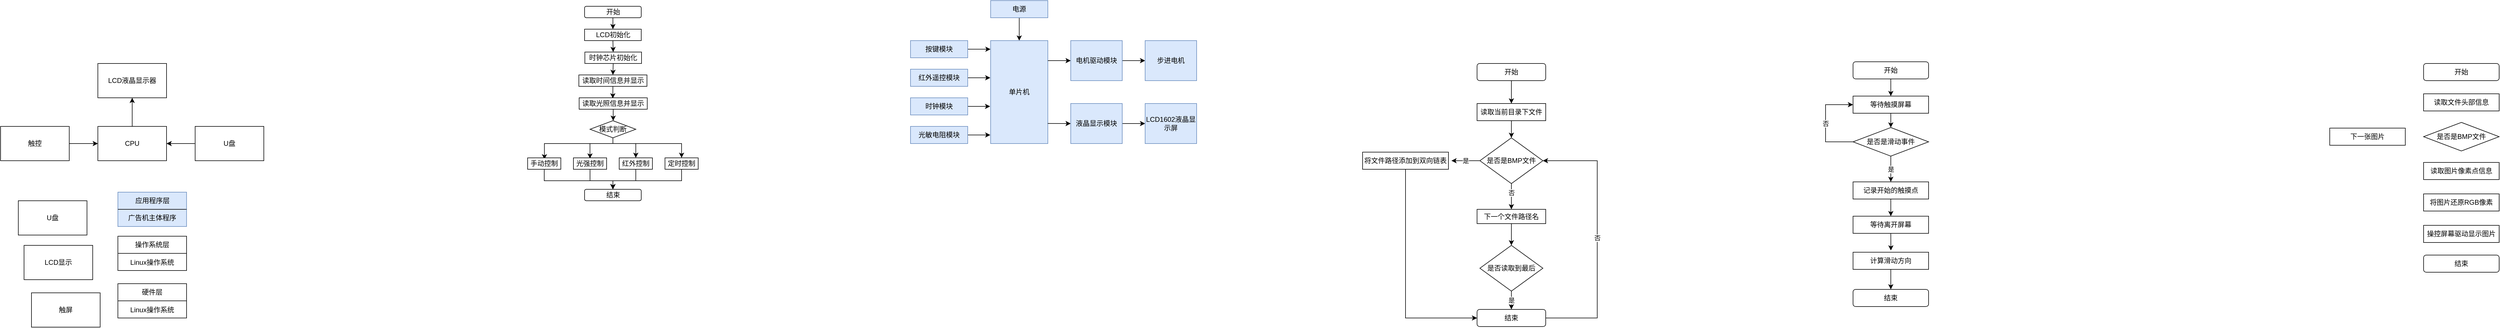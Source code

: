 <mxfile version="21.2.7" type="github">
  <diagram name="第 1 页" id="1pbirYVuTmxY0LQ_dK6s">
    <mxGraphModel dx="950" dy="521" grid="1" gridSize="10" guides="1" tooltips="1" connect="1" arrows="1" fold="1" page="1" pageScale="1" pageWidth="827" pageHeight="1169" background="none" math="0" shadow="0">
      <root>
        <mxCell id="0" />
        <mxCell id="1" parent="0" />
        <mxCell id="Xl7vxDRYbt0s1qtZBpX_-1" value="LCD液晶显示器" style="rounded=0;whiteSpace=wrap;html=1;" parent="1" vertex="1">
          <mxGeometry x="340" y="200" width="120" height="60" as="geometry" />
        </mxCell>
        <mxCell id="Xl7vxDRYbt0s1qtZBpX_-4" style="edgeStyle=orthogonalEdgeStyle;rounded=0;orthogonalLoop=1;jettySize=auto;html=1;exitX=0.5;exitY=0;exitDx=0;exitDy=0;entryX=0.5;entryY=1;entryDx=0;entryDy=0;" parent="1" source="Xl7vxDRYbt0s1qtZBpX_-3" target="Xl7vxDRYbt0s1qtZBpX_-1" edge="1">
          <mxGeometry relative="1" as="geometry" />
        </mxCell>
        <mxCell id="Xl7vxDRYbt0s1qtZBpX_-3" value="CPU" style="rounded=0;whiteSpace=wrap;html=1;" parent="1" vertex="1">
          <mxGeometry x="340" y="310" width="120" height="60" as="geometry" />
        </mxCell>
        <mxCell id="Xl7vxDRYbt0s1qtZBpX_-8" style="edgeStyle=orthogonalEdgeStyle;rounded=0;orthogonalLoop=1;jettySize=auto;html=1;exitX=1;exitY=0.5;exitDx=0;exitDy=0;entryX=0;entryY=0.5;entryDx=0;entryDy=0;" parent="1" source="Xl7vxDRYbt0s1qtZBpX_-5" target="Xl7vxDRYbt0s1qtZBpX_-3" edge="1">
          <mxGeometry relative="1" as="geometry" />
        </mxCell>
        <mxCell id="Xl7vxDRYbt0s1qtZBpX_-5" value="触控" style="rounded=0;whiteSpace=wrap;html=1;" parent="1" vertex="1">
          <mxGeometry x="170" y="310" width="120" height="60" as="geometry" />
        </mxCell>
        <mxCell id="Xl7vxDRYbt0s1qtZBpX_-7" style="edgeStyle=orthogonalEdgeStyle;rounded=0;orthogonalLoop=1;jettySize=auto;html=1;exitX=0;exitY=0.5;exitDx=0;exitDy=0;" parent="1" source="Xl7vxDRYbt0s1qtZBpX_-6" target="Xl7vxDRYbt0s1qtZBpX_-3" edge="1">
          <mxGeometry relative="1" as="geometry" />
        </mxCell>
        <mxCell id="Xl7vxDRYbt0s1qtZBpX_-6" value="U盘" style="rounded=0;whiteSpace=wrap;html=1;" parent="1" vertex="1">
          <mxGeometry x="510" y="310" width="120" height="60" as="geometry" />
        </mxCell>
        <mxCell id="S_i-ToaBZ4BGEfhSy9do-2" value="" style="rounded=0;whiteSpace=wrap;html=1;fillColor=#dae8fc;strokeColor=#6c8ebf;" parent="1" vertex="1">
          <mxGeometry x="375" y="425" width="120" height="60" as="geometry" />
        </mxCell>
        <mxCell id="S_i-ToaBZ4BGEfhSy9do-4" value="LCD显示" style="rounded=0;whiteSpace=wrap;html=1;" parent="1" vertex="1">
          <mxGeometry x="211" y="518" width="120" height="60" as="geometry" />
        </mxCell>
        <mxCell id="S_i-ToaBZ4BGEfhSy9do-7" value="U盘" style="rounded=0;whiteSpace=wrap;html=1;" parent="1" vertex="1">
          <mxGeometry x="201" y="440" width="120" height="60" as="geometry" />
        </mxCell>
        <mxCell id="S_i-ToaBZ4BGEfhSy9do-8" value="触屏" style="rounded=0;whiteSpace=wrap;html=1;" parent="1" vertex="1">
          <mxGeometry x="224" y="601" width="120" height="60" as="geometry" />
        </mxCell>
        <mxCell id="S_i-ToaBZ4BGEfhSy9do-10" value="" style="endArrow=none;html=1;rounded=0;exitX=0;exitY=0.5;exitDx=0;exitDy=0;entryX=1;entryY=0.5;entryDx=0;entryDy=0;" parent="1" source="S_i-ToaBZ4BGEfhSy9do-2" target="S_i-ToaBZ4BGEfhSy9do-2" edge="1">
          <mxGeometry width="50" height="50" relative="1" as="geometry">
            <mxPoint x="475" y="507" as="sourcePoint" />
            <mxPoint x="525" y="457" as="targetPoint" />
          </mxGeometry>
        </mxCell>
        <mxCell id="S_i-ToaBZ4BGEfhSy9do-11" value="应用程序层" style="text;strokeColor=none;align=center;fillColor=none;html=1;verticalAlign=middle;whiteSpace=wrap;rounded=0;" parent="1" vertex="1">
          <mxGeometry x="400.5" y="425" width="69" height="30" as="geometry" />
        </mxCell>
        <mxCell id="S_i-ToaBZ4BGEfhSy9do-12" value="广告机主体程序" style="text;strokeColor=none;align=center;fillColor=none;html=1;verticalAlign=middle;whiteSpace=wrap;rounded=0;" parent="1" vertex="1">
          <mxGeometry x="389" y="455" width="92" height="30" as="geometry" />
        </mxCell>
        <mxCell id="S_i-ToaBZ4BGEfhSy9do-13" value="" style="rounded=0;whiteSpace=wrap;html=1;" parent="1" vertex="1">
          <mxGeometry x="375" y="502" width="120" height="60" as="geometry" />
        </mxCell>
        <mxCell id="S_i-ToaBZ4BGEfhSy9do-14" value="" style="endArrow=none;html=1;rounded=0;exitX=0;exitY=0.5;exitDx=0;exitDy=0;entryX=1;entryY=0.5;entryDx=0;entryDy=0;" parent="1" source="S_i-ToaBZ4BGEfhSy9do-13" target="S_i-ToaBZ4BGEfhSy9do-13" edge="1">
          <mxGeometry width="50" height="50" relative="1" as="geometry">
            <mxPoint x="481" y="514" as="sourcePoint" />
            <mxPoint x="531" y="464" as="targetPoint" />
          </mxGeometry>
        </mxCell>
        <mxCell id="S_i-ToaBZ4BGEfhSy9do-19" value="Linux操作系统" style="text;strokeColor=none;align=center;fillColor=none;html=1;verticalAlign=middle;whiteSpace=wrap;rounded=0;" parent="1" vertex="1">
          <mxGeometry x="389" y="533" width="92" height="30" as="geometry" />
        </mxCell>
        <mxCell id="S_i-ToaBZ4BGEfhSy9do-20" value="操作系统层" style="text;strokeColor=none;align=center;fillColor=none;html=1;verticalAlign=middle;whiteSpace=wrap;rounded=0;" parent="1" vertex="1">
          <mxGeometry x="389" y="502" width="92" height="30" as="geometry" />
        </mxCell>
        <mxCell id="S_i-ToaBZ4BGEfhSy9do-21" value="" style="rounded=0;whiteSpace=wrap;html=1;" parent="1" vertex="1">
          <mxGeometry x="375" y="585" width="120" height="60" as="geometry" />
        </mxCell>
        <mxCell id="S_i-ToaBZ4BGEfhSy9do-22" value="" style="endArrow=none;html=1;rounded=0;exitX=0;exitY=0.5;exitDx=0;exitDy=0;entryX=1;entryY=0.5;entryDx=0;entryDy=0;" parent="1" source="S_i-ToaBZ4BGEfhSy9do-21" target="S_i-ToaBZ4BGEfhSy9do-21" edge="1">
          <mxGeometry width="50" height="50" relative="1" as="geometry">
            <mxPoint x="481" y="597" as="sourcePoint" />
            <mxPoint x="531" y="547" as="targetPoint" />
          </mxGeometry>
        </mxCell>
        <mxCell id="S_i-ToaBZ4BGEfhSy9do-23" value="Linux操作系统" style="text;strokeColor=none;align=center;fillColor=none;html=1;verticalAlign=middle;whiteSpace=wrap;rounded=0;" parent="1" vertex="1">
          <mxGeometry x="389" y="616" width="92" height="30" as="geometry" />
        </mxCell>
        <mxCell id="S_i-ToaBZ4BGEfhSy9do-24" value="硬件层" style="text;strokeColor=none;align=center;fillColor=none;html=1;verticalAlign=middle;whiteSpace=wrap;rounded=0;" parent="1" vertex="1">
          <mxGeometry x="389" y="585" width="92" height="30" as="geometry" />
        </mxCell>
        <mxCell id="UXYYCV9TnuVSODTEF9GF-24" style="edgeStyle=orthogonalEdgeStyle;rounded=0;orthogonalLoop=1;jettySize=auto;html=1;exitX=0.5;exitY=1;exitDx=0;exitDy=0;entryX=0.5;entryY=0;entryDx=0;entryDy=0;" parent="1" source="UXYYCV9TnuVSODTEF9GF-1" target="UXYYCV9TnuVSODTEF9GF-2" edge="1">
          <mxGeometry relative="1" as="geometry" />
        </mxCell>
        <mxCell id="UXYYCV9TnuVSODTEF9GF-1" value="开始" style="rounded=1;whiteSpace=wrap;html=1;" parent="1" vertex="1">
          <mxGeometry x="1190.5" y="100" width="99" height="20" as="geometry" />
        </mxCell>
        <mxCell id="UXYYCV9TnuVSODTEF9GF-25" style="edgeStyle=orthogonalEdgeStyle;rounded=0;orthogonalLoop=1;jettySize=auto;html=1;exitX=0.5;exitY=1;exitDx=0;exitDy=0;entryX=0.5;entryY=0;entryDx=0;entryDy=0;" parent="1" source="UXYYCV9TnuVSODTEF9GF-2" target="UXYYCV9TnuVSODTEF9GF-3" edge="1">
          <mxGeometry relative="1" as="geometry" />
        </mxCell>
        <mxCell id="UXYYCV9TnuVSODTEF9GF-2" value="LCD初始化" style="rounded=0;whiteSpace=wrap;html=1;" parent="1" vertex="1">
          <mxGeometry x="1190.5" y="140" width="99" height="20" as="geometry" />
        </mxCell>
        <mxCell id="UXYYCV9TnuVSODTEF9GF-26" style="edgeStyle=orthogonalEdgeStyle;rounded=0;orthogonalLoop=1;jettySize=auto;html=1;exitX=0.5;exitY=1;exitDx=0;exitDy=0;entryX=0.5;entryY=0;entryDx=0;entryDy=0;" parent="1" source="UXYYCV9TnuVSODTEF9GF-3" target="UXYYCV9TnuVSODTEF9GF-4" edge="1">
          <mxGeometry relative="1" as="geometry" />
        </mxCell>
        <mxCell id="UXYYCV9TnuVSODTEF9GF-3" value="时钟芯片初始化" style="rounded=0;whiteSpace=wrap;html=1;" parent="1" vertex="1">
          <mxGeometry x="1191" y="180" width="99" height="20" as="geometry" />
        </mxCell>
        <mxCell id="UXYYCV9TnuVSODTEF9GF-28" style="edgeStyle=orthogonalEdgeStyle;rounded=0;orthogonalLoop=1;jettySize=auto;html=1;exitX=0.5;exitY=1;exitDx=0;exitDy=0;entryX=0.494;entryY=0.055;entryDx=0;entryDy=0;entryPerimeter=0;" parent="1" source="UXYYCV9TnuVSODTEF9GF-4" target="UXYYCV9TnuVSODTEF9GF-5" edge="1">
          <mxGeometry relative="1" as="geometry" />
        </mxCell>
        <mxCell id="UXYYCV9TnuVSODTEF9GF-4" value="读取时间信息并显示" style="rounded=0;whiteSpace=wrap;html=1;" parent="1" vertex="1">
          <mxGeometry x="1180.5" y="220" width="119" height="20" as="geometry" />
        </mxCell>
        <mxCell id="UXYYCV9TnuVSODTEF9GF-30" style="edgeStyle=orthogonalEdgeStyle;rounded=0;orthogonalLoop=1;jettySize=auto;html=1;exitX=0.5;exitY=1;exitDx=0;exitDy=0;entryX=0.506;entryY=0.003;entryDx=0;entryDy=0;entryPerimeter=0;" parent="1" source="UXYYCV9TnuVSODTEF9GF-5" target="UXYYCV9TnuVSODTEF9GF-6" edge="1">
          <mxGeometry relative="1" as="geometry" />
        </mxCell>
        <mxCell id="UXYYCV9TnuVSODTEF9GF-5" value="读取光照信息并显示" style="rounded=0;whiteSpace=wrap;html=1;" parent="1" vertex="1">
          <mxGeometry x="1181" y="260" width="119" height="20" as="geometry" />
        </mxCell>
        <mxCell id="UXYYCV9TnuVSODTEF9GF-16" style="edgeStyle=orthogonalEdgeStyle;rounded=0;orthogonalLoop=1;jettySize=auto;html=1;exitX=0.5;exitY=1;exitDx=0;exitDy=0;entryX=0.506;entryY=0.133;entryDx=0;entryDy=0;entryPerimeter=0;" parent="1" source="UXYYCV9TnuVSODTEF9GF-6" target="UXYYCV9TnuVSODTEF9GF-8" edge="1">
          <mxGeometry relative="1" as="geometry">
            <Array as="points">
              <mxPoint x="1240" y="340" />
              <mxPoint x="1120" y="340" />
            </Array>
          </mxGeometry>
        </mxCell>
        <mxCell id="UXYYCV9TnuVSODTEF9GF-17" style="edgeStyle=orthogonalEdgeStyle;rounded=0;orthogonalLoop=1;jettySize=auto;html=1;exitX=0.5;exitY=1;exitDx=0;exitDy=0;entryX=0.499;entryY=0.061;entryDx=0;entryDy=0;entryPerimeter=0;" parent="1" source="UXYYCV9TnuVSODTEF9GF-6" target="UXYYCV9TnuVSODTEF9GF-9" edge="1">
          <mxGeometry relative="1" as="geometry">
            <Array as="points">
              <mxPoint x="1240" y="340" />
              <mxPoint x="1200" y="340" />
            </Array>
          </mxGeometry>
        </mxCell>
        <mxCell id="UXYYCV9TnuVSODTEF9GF-18" style="edgeStyle=orthogonalEdgeStyle;rounded=0;orthogonalLoop=1;jettySize=auto;html=1;exitX=0.5;exitY=1;exitDx=0;exitDy=0;entryX=0.5;entryY=0;entryDx=0;entryDy=0;" parent="1" source="UXYYCV9TnuVSODTEF9GF-6" target="UXYYCV9TnuVSODTEF9GF-10" edge="1">
          <mxGeometry relative="1" as="geometry">
            <Array as="points">
              <mxPoint x="1240" y="340" />
              <mxPoint x="1280" y="340" />
            </Array>
          </mxGeometry>
        </mxCell>
        <mxCell id="UXYYCV9TnuVSODTEF9GF-19" style="edgeStyle=orthogonalEdgeStyle;rounded=0;orthogonalLoop=1;jettySize=auto;html=1;exitX=0.5;exitY=1;exitDx=0;exitDy=0;entryX=0.5;entryY=0;entryDx=0;entryDy=0;" parent="1" source="UXYYCV9TnuVSODTEF9GF-6" target="UXYYCV9TnuVSODTEF9GF-11" edge="1">
          <mxGeometry relative="1" as="geometry">
            <Array as="points">
              <mxPoint x="1240" y="340" />
              <mxPoint x="1360" y="340" />
            </Array>
          </mxGeometry>
        </mxCell>
        <mxCell id="UXYYCV9TnuVSODTEF9GF-6" value="模式判断" style="rhombus;whiteSpace=wrap;html=1;" parent="1" vertex="1">
          <mxGeometry x="1200" y="300" width="80" height="30" as="geometry" />
        </mxCell>
        <mxCell id="UXYYCV9TnuVSODTEF9GF-20" style="edgeStyle=orthogonalEdgeStyle;rounded=0;orthogonalLoop=1;jettySize=auto;html=1;exitX=0.5;exitY=1;exitDx=0;exitDy=0;entryX=0.5;entryY=0;entryDx=0;entryDy=0;" parent="1" source="UXYYCV9TnuVSODTEF9GF-8" target="UXYYCV9TnuVSODTEF9GF-12" edge="1">
          <mxGeometry relative="1" as="geometry">
            <Array as="points">
              <mxPoint x="1120" y="405" />
              <mxPoint x="1240" y="405" />
            </Array>
          </mxGeometry>
        </mxCell>
        <mxCell id="UXYYCV9TnuVSODTEF9GF-8" value="手动控制" style="rounded=0;whiteSpace=wrap;html=1;" parent="1" vertex="1">
          <mxGeometry x="1091" y="365" width="58" height="20" as="geometry" />
        </mxCell>
        <mxCell id="UXYYCV9TnuVSODTEF9GF-21" style="edgeStyle=orthogonalEdgeStyle;rounded=0;orthogonalLoop=1;jettySize=auto;html=1;exitX=0.5;exitY=1;exitDx=0;exitDy=0;entryX=0.5;entryY=0;entryDx=0;entryDy=0;" parent="1" source="UXYYCV9TnuVSODTEF9GF-9" target="UXYYCV9TnuVSODTEF9GF-12" edge="1">
          <mxGeometry relative="1" as="geometry" />
        </mxCell>
        <mxCell id="UXYYCV9TnuVSODTEF9GF-9" value="光强控制" style="rounded=0;whiteSpace=wrap;html=1;" parent="1" vertex="1">
          <mxGeometry x="1171" y="365" width="58" height="20" as="geometry" />
        </mxCell>
        <mxCell id="UXYYCV9TnuVSODTEF9GF-22" style="edgeStyle=orthogonalEdgeStyle;rounded=0;orthogonalLoop=1;jettySize=auto;html=1;exitX=0.5;exitY=1;exitDx=0;exitDy=0;entryX=0.5;entryY=0;entryDx=0;entryDy=0;" parent="1" source="UXYYCV9TnuVSODTEF9GF-10" target="UXYYCV9TnuVSODTEF9GF-12" edge="1">
          <mxGeometry relative="1" as="geometry" />
        </mxCell>
        <mxCell id="UXYYCV9TnuVSODTEF9GF-10" value="红外控制" style="rounded=0;whiteSpace=wrap;html=1;" parent="1" vertex="1">
          <mxGeometry x="1251" y="365" width="58" height="20" as="geometry" />
        </mxCell>
        <mxCell id="UXYYCV9TnuVSODTEF9GF-23" style="edgeStyle=orthogonalEdgeStyle;rounded=0;orthogonalLoop=1;jettySize=auto;html=1;exitX=0.5;exitY=1;exitDx=0;exitDy=0;entryX=0.5;entryY=0;entryDx=0;entryDy=0;" parent="1" source="UXYYCV9TnuVSODTEF9GF-11" target="UXYYCV9TnuVSODTEF9GF-12" edge="1">
          <mxGeometry relative="1" as="geometry">
            <Array as="points">
              <mxPoint x="1360" y="405" />
              <mxPoint x="1240" y="405" />
            </Array>
          </mxGeometry>
        </mxCell>
        <mxCell id="UXYYCV9TnuVSODTEF9GF-11" value="定时控制" style="rounded=0;whiteSpace=wrap;html=1;" parent="1" vertex="1">
          <mxGeometry x="1331" y="365" width="58" height="20" as="geometry" />
        </mxCell>
        <mxCell id="UXYYCV9TnuVSODTEF9GF-12" value="结束" style="rounded=1;whiteSpace=wrap;html=1;" parent="1" vertex="1">
          <mxGeometry x="1190.5" y="420" width="99" height="20" as="geometry" />
        </mxCell>
        <mxCell id="UXYYCV9TnuVSODTEF9GF-59" style="edgeStyle=orthogonalEdgeStyle;rounded=0;orthogonalLoop=1;jettySize=auto;html=1;exitX=0.5;exitY=1;exitDx=0;exitDy=0;entryX=0.5;entryY=0;entryDx=0;entryDy=0;" parent="1" source="UXYYCV9TnuVSODTEF9GF-38" target="UXYYCV9TnuVSODTEF9GF-44" edge="1">
          <mxGeometry relative="1" as="geometry" />
        </mxCell>
        <mxCell id="UXYYCV9TnuVSODTEF9GF-38" value="电源" style="rounded=0;whiteSpace=wrap;html=1;fillColor=#dae8fc;strokeColor=#6c8ebf;" parent="1" vertex="1">
          <mxGeometry x="1900" y="90" width="100" height="30" as="geometry" />
        </mxCell>
        <mxCell id="UXYYCV9TnuVSODTEF9GF-51" style="edgeStyle=orthogonalEdgeStyle;rounded=0;orthogonalLoop=1;jettySize=auto;html=1;exitX=1;exitY=0.5;exitDx=0;exitDy=0;entryX=-0.005;entryY=0.363;entryDx=0;entryDy=0;entryPerimeter=0;" parent="1" source="UXYYCV9TnuVSODTEF9GF-39" target="UXYYCV9TnuVSODTEF9GF-44" edge="1">
          <mxGeometry relative="1" as="geometry" />
        </mxCell>
        <mxCell id="UXYYCV9TnuVSODTEF9GF-39" value="红外遥控模块" style="rounded=0;whiteSpace=wrap;html=1;fillColor=#dae8fc;strokeColor=#6c8ebf;" parent="1" vertex="1">
          <mxGeometry x="1760" y="210" width="100" height="30" as="geometry" />
        </mxCell>
        <mxCell id="UXYYCV9TnuVSODTEF9GF-50" style="edgeStyle=orthogonalEdgeStyle;rounded=0;orthogonalLoop=1;jettySize=auto;html=1;exitX=1;exitY=0.5;exitDx=0;exitDy=0;entryX=-0.002;entryY=0.082;entryDx=0;entryDy=0;entryPerimeter=0;" parent="1" source="UXYYCV9TnuVSODTEF9GF-40" target="UXYYCV9TnuVSODTEF9GF-44" edge="1">
          <mxGeometry relative="1" as="geometry">
            <mxPoint x="1920" y="130" as="targetPoint" />
          </mxGeometry>
        </mxCell>
        <mxCell id="UXYYCV9TnuVSODTEF9GF-40" value="按键模块" style="rounded=0;whiteSpace=wrap;html=1;fillColor=#dae8fc;strokeColor=#6c8ebf;" parent="1" vertex="1">
          <mxGeometry x="1760" y="160" width="100" height="30" as="geometry" />
        </mxCell>
        <mxCell id="UXYYCV9TnuVSODTEF9GF-52" style="edgeStyle=orthogonalEdgeStyle;rounded=0;orthogonalLoop=1;jettySize=auto;html=1;exitX=1;exitY=0.5;exitDx=0;exitDy=0;entryX=-0.008;entryY=0.636;entryDx=0;entryDy=0;entryPerimeter=0;" parent="1" source="UXYYCV9TnuVSODTEF9GF-41" target="UXYYCV9TnuVSODTEF9GF-44" edge="1">
          <mxGeometry relative="1" as="geometry" />
        </mxCell>
        <mxCell id="UXYYCV9TnuVSODTEF9GF-41" value="时钟模块" style="rounded=0;whiteSpace=wrap;html=1;fillColor=#dae8fc;strokeColor=#6c8ebf;" parent="1" vertex="1">
          <mxGeometry x="1760" y="260" width="100" height="30" as="geometry" />
        </mxCell>
        <mxCell id="UXYYCV9TnuVSODTEF9GF-53" style="edgeStyle=orthogonalEdgeStyle;rounded=0;orthogonalLoop=1;jettySize=auto;html=1;exitX=1;exitY=0.5;exitDx=0;exitDy=0;entryX=-0.005;entryY=0.917;entryDx=0;entryDy=0;entryPerimeter=0;" parent="1" source="UXYYCV9TnuVSODTEF9GF-42" target="UXYYCV9TnuVSODTEF9GF-44" edge="1">
          <mxGeometry relative="1" as="geometry" />
        </mxCell>
        <mxCell id="UXYYCV9TnuVSODTEF9GF-42" value="光敏电阻模块" style="rounded=0;whiteSpace=wrap;html=1;fillColor=#dae8fc;strokeColor=#6c8ebf;" parent="1" vertex="1">
          <mxGeometry x="1760" y="310" width="100" height="30" as="geometry" />
        </mxCell>
        <mxCell id="UXYYCV9TnuVSODTEF9GF-44" value="单片机" style="rounded=0;whiteSpace=wrap;html=1;fillColor=#dae8fc;strokeColor=#6c8ebf;" parent="1" vertex="1">
          <mxGeometry x="1900" y="160" width="100" height="180" as="geometry" />
        </mxCell>
        <mxCell id="UXYYCV9TnuVSODTEF9GF-58" style="edgeStyle=orthogonalEdgeStyle;rounded=0;orthogonalLoop=1;jettySize=auto;html=1;exitX=1;exitY=0.5;exitDx=0;exitDy=0;entryX=0;entryY=0.5;entryDx=0;entryDy=0;" parent="1" source="UXYYCV9TnuVSODTEF9GF-45" target="UXYYCV9TnuVSODTEF9GF-47" edge="1">
          <mxGeometry relative="1" as="geometry" />
        </mxCell>
        <mxCell id="UXYYCV9TnuVSODTEF9GF-45" value="电机驱动模块" style="rounded=0;whiteSpace=wrap;html=1;fillColor=#dae8fc;strokeColor=#6c8ebf;" parent="1" vertex="1">
          <mxGeometry x="2040" y="160" width="90" height="70" as="geometry" />
        </mxCell>
        <mxCell id="UXYYCV9TnuVSODTEF9GF-57" style="edgeStyle=orthogonalEdgeStyle;rounded=0;orthogonalLoop=1;jettySize=auto;html=1;exitX=1;exitY=0.5;exitDx=0;exitDy=0;entryX=0;entryY=0.5;entryDx=0;entryDy=0;" parent="1" source="UXYYCV9TnuVSODTEF9GF-46" target="UXYYCV9TnuVSODTEF9GF-48" edge="1">
          <mxGeometry relative="1" as="geometry" />
        </mxCell>
        <mxCell id="UXYYCV9TnuVSODTEF9GF-46" value="液晶显示模块" style="rounded=0;whiteSpace=wrap;html=1;fillColor=#dae8fc;strokeColor=#6c8ebf;" parent="1" vertex="1">
          <mxGeometry x="2040" y="270" width="90" height="70" as="geometry" />
        </mxCell>
        <mxCell id="UXYYCV9TnuVSODTEF9GF-47" value="步进电机" style="rounded=0;whiteSpace=wrap;html=1;fillColor=#dae8fc;strokeColor=#6c8ebf;" parent="1" vertex="1">
          <mxGeometry x="2170" y="160" width="90" height="70" as="geometry" />
        </mxCell>
        <mxCell id="UXYYCV9TnuVSODTEF9GF-48" value="LCD1602液晶显示屏" style="rounded=0;whiteSpace=wrap;html=1;fillColor=#dae8fc;strokeColor=#6c8ebf;" parent="1" vertex="1">
          <mxGeometry x="2170" y="270" width="90" height="70" as="geometry" />
        </mxCell>
        <mxCell id="UXYYCV9TnuVSODTEF9GF-55" value="" style="endArrow=classic;html=1;rounded=0;entryX=0;entryY=0.5;entryDx=0;entryDy=0;" parent="1" target="UXYYCV9TnuVSODTEF9GF-45" edge="1">
          <mxGeometry width="50" height="50" relative="1" as="geometry">
            <mxPoint x="2000" y="195" as="sourcePoint" />
            <mxPoint x="2090" y="180" as="targetPoint" />
          </mxGeometry>
        </mxCell>
        <mxCell id="UXYYCV9TnuVSODTEF9GF-56" value="" style="endArrow=classic;html=1;rounded=0;exitX=0.998;exitY=0.805;exitDx=0;exitDy=0;exitPerimeter=0;entryX=0;entryY=0.5;entryDx=0;entryDy=0;" parent="1" source="UXYYCV9TnuVSODTEF9GF-44" target="UXYYCV9TnuVSODTEF9GF-46" edge="1">
          <mxGeometry width="50" height="50" relative="1" as="geometry">
            <mxPoint x="2010" y="210" as="sourcePoint" />
            <mxPoint x="2049" y="210" as="targetPoint" />
          </mxGeometry>
        </mxCell>
        <mxCell id="vrbVYTq3Wv0uUNsKWjks-12" style="edgeStyle=orthogonalEdgeStyle;rounded=0;orthogonalLoop=1;jettySize=auto;html=1;exitX=0.5;exitY=1;exitDx=0;exitDy=0;entryX=0.5;entryY=0;entryDx=0;entryDy=0;" edge="1" parent="1" source="vrbVYTq3Wv0uUNsKWjks-4" target="vrbVYTq3Wv0uUNsKWjks-5">
          <mxGeometry relative="1" as="geometry" />
        </mxCell>
        <mxCell id="vrbVYTq3Wv0uUNsKWjks-4" value="开始" style="rounded=1;whiteSpace=wrap;html=1;" vertex="1" parent="1">
          <mxGeometry x="2750" y="200" width="120" height="30" as="geometry" />
        </mxCell>
        <mxCell id="vrbVYTq3Wv0uUNsKWjks-13" style="edgeStyle=orthogonalEdgeStyle;rounded=0;orthogonalLoop=1;jettySize=auto;html=1;exitX=0.5;exitY=1;exitDx=0;exitDy=0;entryX=0.5;entryY=0;entryDx=0;entryDy=0;" edge="1" parent="1" source="vrbVYTq3Wv0uUNsKWjks-5" target="vrbVYTq3Wv0uUNsKWjks-6">
          <mxGeometry relative="1" as="geometry" />
        </mxCell>
        <mxCell id="vrbVYTq3Wv0uUNsKWjks-5" value="读取当前目录下文件" style="rounded=0;whiteSpace=wrap;html=1;" vertex="1" parent="1">
          <mxGeometry x="2750" y="270" width="120" height="30" as="geometry" />
        </mxCell>
        <mxCell id="vrbVYTq3Wv0uUNsKWjks-14" value="是" style="edgeStyle=orthogonalEdgeStyle;rounded=0;orthogonalLoop=1;jettySize=auto;html=1;exitX=0;exitY=0.5;exitDx=0;exitDy=0;entryX=1.035;entryY=0.498;entryDx=0;entryDy=0;entryPerimeter=0;" edge="1" parent="1" source="vrbVYTq3Wv0uUNsKWjks-6" target="vrbVYTq3Wv0uUNsKWjks-8">
          <mxGeometry relative="1" as="geometry" />
        </mxCell>
        <mxCell id="vrbVYTq3Wv0uUNsKWjks-16" style="edgeStyle=orthogonalEdgeStyle;rounded=0;orthogonalLoop=1;jettySize=auto;html=1;exitX=0.5;exitY=1;exitDx=0;exitDy=0;entryX=0.5;entryY=0;entryDx=0;entryDy=0;" edge="1" parent="1" source="vrbVYTq3Wv0uUNsKWjks-6" target="vrbVYTq3Wv0uUNsKWjks-7">
          <mxGeometry relative="1" as="geometry" />
        </mxCell>
        <mxCell id="vrbVYTq3Wv0uUNsKWjks-17" value="否" style="edgeLabel;html=1;align=center;verticalAlign=middle;resizable=0;points=[];" vertex="1" connectable="0" parent="vrbVYTq3Wv0uUNsKWjks-16">
          <mxGeometry x="-0.292" relative="1" as="geometry">
            <mxPoint as="offset" />
          </mxGeometry>
        </mxCell>
        <mxCell id="vrbVYTq3Wv0uUNsKWjks-6" value="是否是BMP文件" style="rhombus;whiteSpace=wrap;html=1;" vertex="1" parent="1">
          <mxGeometry x="2755" y="330" width="110" height="80" as="geometry" />
        </mxCell>
        <mxCell id="vrbVYTq3Wv0uUNsKWjks-18" style="edgeStyle=orthogonalEdgeStyle;rounded=0;orthogonalLoop=1;jettySize=auto;html=1;exitX=0.5;exitY=1;exitDx=0;exitDy=0;entryX=0.5;entryY=0;entryDx=0;entryDy=0;" edge="1" parent="1" source="vrbVYTq3Wv0uUNsKWjks-7" target="vrbVYTq3Wv0uUNsKWjks-10">
          <mxGeometry relative="1" as="geometry" />
        </mxCell>
        <mxCell id="vrbVYTq3Wv0uUNsKWjks-7" value="下一个文件路径名" style="rounded=0;whiteSpace=wrap;html=1;" vertex="1" parent="1">
          <mxGeometry x="2750" y="455" width="120" height="25" as="geometry" />
        </mxCell>
        <mxCell id="vrbVYTq3Wv0uUNsKWjks-19" style="edgeStyle=orthogonalEdgeStyle;rounded=0;orthogonalLoop=1;jettySize=auto;html=1;exitX=0.5;exitY=1;exitDx=0;exitDy=0;entryX=0;entryY=0.5;entryDx=0;entryDy=0;" edge="1" parent="1" source="vrbVYTq3Wv0uUNsKWjks-8" target="vrbVYTq3Wv0uUNsKWjks-11">
          <mxGeometry relative="1" as="geometry" />
        </mxCell>
        <mxCell id="vrbVYTq3Wv0uUNsKWjks-8" value="将文件路径添加到双向链表" style="rounded=0;whiteSpace=wrap;html=1;" vertex="1" parent="1">
          <mxGeometry x="2550" y="355" width="150" height="30" as="geometry" />
        </mxCell>
        <mxCell id="vrbVYTq3Wv0uUNsKWjks-20" value="是" style="edgeStyle=orthogonalEdgeStyle;rounded=0;orthogonalLoop=1;jettySize=auto;html=1;exitX=0.5;exitY=1;exitDx=0;exitDy=0;entryX=0.5;entryY=0;entryDx=0;entryDy=0;" edge="1" parent="1" source="vrbVYTq3Wv0uUNsKWjks-10" target="vrbVYTq3Wv0uUNsKWjks-11">
          <mxGeometry relative="1" as="geometry" />
        </mxCell>
        <mxCell id="vrbVYTq3Wv0uUNsKWjks-10" value="是否读取到最后" style="rhombus;whiteSpace=wrap;html=1;" vertex="1" parent="1">
          <mxGeometry x="2755" y="518" width="110" height="80" as="geometry" />
        </mxCell>
        <mxCell id="vrbVYTq3Wv0uUNsKWjks-23" value="否" style="edgeStyle=orthogonalEdgeStyle;rounded=0;orthogonalLoop=1;jettySize=auto;html=1;exitX=1;exitY=0.5;exitDx=0;exitDy=0;entryX=1;entryY=0.5;entryDx=0;entryDy=0;" edge="1" parent="1" source="vrbVYTq3Wv0uUNsKWjks-11" target="vrbVYTq3Wv0uUNsKWjks-6">
          <mxGeometry relative="1" as="geometry">
            <Array as="points">
              <mxPoint x="2960" y="645" />
              <mxPoint x="2960" y="370" />
            </Array>
          </mxGeometry>
        </mxCell>
        <mxCell id="vrbVYTq3Wv0uUNsKWjks-11" value="结束" style="rounded=1;whiteSpace=wrap;html=1;" vertex="1" parent="1">
          <mxGeometry x="2750" y="630" width="120" height="30" as="geometry" />
        </mxCell>
        <mxCell id="vrbVYTq3Wv0uUNsKWjks-34" style="edgeStyle=orthogonalEdgeStyle;rounded=0;orthogonalLoop=1;jettySize=auto;html=1;exitX=0.5;exitY=1;exitDx=0;exitDy=0;entryX=0.5;entryY=0;entryDx=0;entryDy=0;" edge="1" parent="1" source="vrbVYTq3Wv0uUNsKWjks-24" target="vrbVYTq3Wv0uUNsKWjks-25">
          <mxGeometry relative="1" as="geometry" />
        </mxCell>
        <mxCell id="vrbVYTq3Wv0uUNsKWjks-24" value="开始" style="rounded=1;whiteSpace=wrap;html=1;" vertex="1" parent="1">
          <mxGeometry x="3407" y="197" width="132" height="30" as="geometry" />
        </mxCell>
        <mxCell id="vrbVYTq3Wv0uUNsKWjks-35" style="edgeStyle=orthogonalEdgeStyle;rounded=0;orthogonalLoop=1;jettySize=auto;html=1;exitX=0.5;exitY=1;exitDx=0;exitDy=0;entryX=0.5;entryY=0;entryDx=0;entryDy=0;" edge="1" parent="1" source="vrbVYTq3Wv0uUNsKWjks-25" target="vrbVYTq3Wv0uUNsKWjks-27">
          <mxGeometry relative="1" as="geometry" />
        </mxCell>
        <mxCell id="vrbVYTq3Wv0uUNsKWjks-25" value="等待触摸屏幕" style="rounded=0;whiteSpace=wrap;html=1;" vertex="1" parent="1">
          <mxGeometry x="3407" y="257" width="132" height="30" as="geometry" />
        </mxCell>
        <mxCell id="vrbVYTq3Wv0uUNsKWjks-36" value="是" style="edgeStyle=orthogonalEdgeStyle;rounded=0;orthogonalLoop=1;jettySize=auto;html=1;exitX=0.5;exitY=1;exitDx=0;exitDy=0;entryX=0.5;entryY=0;entryDx=0;entryDy=0;" edge="1" parent="1" source="vrbVYTq3Wv0uUNsKWjks-27" target="vrbVYTq3Wv0uUNsKWjks-30">
          <mxGeometry relative="1" as="geometry" />
        </mxCell>
        <mxCell id="vrbVYTq3Wv0uUNsKWjks-37" value="否" style="edgeStyle=orthogonalEdgeStyle;rounded=0;orthogonalLoop=1;jettySize=auto;html=1;exitX=0;exitY=0.5;exitDx=0;exitDy=0;entryX=0;entryY=0.5;entryDx=0;entryDy=0;" edge="1" parent="1" source="vrbVYTq3Wv0uUNsKWjks-27" target="vrbVYTq3Wv0uUNsKWjks-25">
          <mxGeometry relative="1" as="geometry">
            <Array as="points">
              <mxPoint x="3359" y="337" />
              <mxPoint x="3359" y="272" />
            </Array>
          </mxGeometry>
        </mxCell>
        <mxCell id="vrbVYTq3Wv0uUNsKWjks-27" value="是否是滑动事件" style="rhombus;whiteSpace=wrap;html=1;" vertex="1" parent="1">
          <mxGeometry x="3407" y="312" width="132" height="50" as="geometry" />
        </mxCell>
        <mxCell id="vrbVYTq3Wv0uUNsKWjks-28" style="edgeStyle=orthogonalEdgeStyle;rounded=0;orthogonalLoop=1;jettySize=auto;html=1;exitX=0.5;exitY=1;exitDx=0;exitDy=0;" edge="1" parent="1" source="vrbVYTq3Wv0uUNsKWjks-27" target="vrbVYTq3Wv0uUNsKWjks-27">
          <mxGeometry relative="1" as="geometry" />
        </mxCell>
        <mxCell id="vrbVYTq3Wv0uUNsKWjks-38" style="edgeStyle=orthogonalEdgeStyle;rounded=0;orthogonalLoop=1;jettySize=auto;html=1;exitX=0.5;exitY=1;exitDx=0;exitDy=0;entryX=0.5;entryY=0;entryDx=0;entryDy=0;" edge="1" parent="1" source="vrbVYTq3Wv0uUNsKWjks-30" target="vrbVYTq3Wv0uUNsKWjks-31">
          <mxGeometry relative="1" as="geometry" />
        </mxCell>
        <mxCell id="vrbVYTq3Wv0uUNsKWjks-30" value="记录开始的触摸点" style="rounded=0;whiteSpace=wrap;html=1;" vertex="1" parent="1">
          <mxGeometry x="3407" y="407" width="132" height="30" as="geometry" />
        </mxCell>
        <mxCell id="vrbVYTq3Wv0uUNsKWjks-39" style="edgeStyle=orthogonalEdgeStyle;rounded=0;orthogonalLoop=1;jettySize=auto;html=1;exitX=0.5;exitY=1;exitDx=0;exitDy=0;" edge="1" parent="1" source="vrbVYTq3Wv0uUNsKWjks-31">
          <mxGeometry relative="1" as="geometry">
            <mxPoint x="3473.138" y="527" as="targetPoint" />
          </mxGeometry>
        </mxCell>
        <mxCell id="vrbVYTq3Wv0uUNsKWjks-31" value="等待离开屏幕" style="rounded=0;whiteSpace=wrap;html=1;" vertex="1" parent="1">
          <mxGeometry x="3407" y="467" width="132" height="30" as="geometry" />
        </mxCell>
        <mxCell id="vrbVYTq3Wv0uUNsKWjks-41" style="edgeStyle=orthogonalEdgeStyle;rounded=0;orthogonalLoop=1;jettySize=auto;html=1;exitX=0.5;exitY=1;exitDx=0;exitDy=0;entryX=0.5;entryY=0;entryDx=0;entryDy=0;" edge="1" parent="1" source="vrbVYTq3Wv0uUNsKWjks-33" target="vrbVYTq3Wv0uUNsKWjks-40">
          <mxGeometry relative="1" as="geometry" />
        </mxCell>
        <mxCell id="vrbVYTq3Wv0uUNsKWjks-33" value="计算滑动方向" style="rounded=0;whiteSpace=wrap;html=1;" vertex="1" parent="1">
          <mxGeometry x="3407" y="530" width="132" height="30" as="geometry" />
        </mxCell>
        <mxCell id="vrbVYTq3Wv0uUNsKWjks-40" value="结束" style="rounded=1;whiteSpace=wrap;html=1;" vertex="1" parent="1">
          <mxGeometry x="3407" y="595" width="132" height="30" as="geometry" />
        </mxCell>
        <mxCell id="vrbVYTq3Wv0uUNsKWjks-42" value="开始" style="rounded=1;whiteSpace=wrap;html=1;" vertex="1" parent="1">
          <mxGeometry x="4404" y="200" width="132" height="30" as="geometry" />
        </mxCell>
        <mxCell id="vrbVYTq3Wv0uUNsKWjks-43" value="读取文件头部信息" style="rounded=0;whiteSpace=wrap;html=1;" vertex="1" parent="1">
          <mxGeometry x="4404" y="253" width="132" height="30" as="geometry" />
        </mxCell>
        <mxCell id="vrbVYTq3Wv0uUNsKWjks-44" value="是否是BMP文件" style="rhombus;whiteSpace=wrap;html=1;" vertex="1" parent="1">
          <mxGeometry x="4404" y="303" width="132" height="50" as="geometry" />
        </mxCell>
        <mxCell id="vrbVYTq3Wv0uUNsKWjks-45" value="读取图片像素点信息" style="rounded=0;whiteSpace=wrap;html=1;" vertex="1" parent="1">
          <mxGeometry x="4404" y="373" width="132" height="30" as="geometry" />
        </mxCell>
        <mxCell id="vrbVYTq3Wv0uUNsKWjks-46" value="将图片还原RGB像素" style="rounded=0;whiteSpace=wrap;html=1;" vertex="1" parent="1">
          <mxGeometry x="4404" y="428" width="132" height="30" as="geometry" />
        </mxCell>
        <mxCell id="vrbVYTq3Wv0uUNsKWjks-47" value="操控屏幕驱动显示图片" style="rounded=0;whiteSpace=wrap;html=1;" vertex="1" parent="1">
          <mxGeometry x="4404" y="483" width="132" height="30" as="geometry" />
        </mxCell>
        <mxCell id="vrbVYTq3Wv0uUNsKWjks-48" value="结束" style="rounded=1;whiteSpace=wrap;html=1;" vertex="1" parent="1">
          <mxGeometry x="4404" y="535" width="132" height="30" as="geometry" />
        </mxCell>
        <mxCell id="vrbVYTq3Wv0uUNsKWjks-49" value="下一张图片" style="rounded=0;whiteSpace=wrap;html=1;" vertex="1" parent="1">
          <mxGeometry x="4240" y="313" width="132" height="30" as="geometry" />
        </mxCell>
      </root>
    </mxGraphModel>
  </diagram>
</mxfile>
